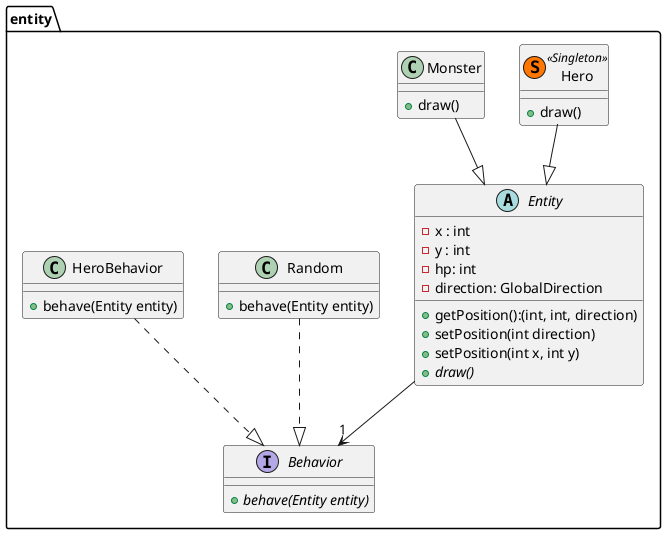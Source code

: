 @startuml

package entity{

    abstract Entity{
        - x : int
        - y : int
        - hp: int
        - direction: GlobalDirection
        + getPosition():(int, int, direction)
        + setPosition(int direction)
        + setPosition(int x, int y)
        + {abstract} draw()
    }

    class Hero << (S,#FF7700) Singleton >>{
        + draw()
    }

    class Monster{
        + draw()
    }

    interface Behavior{
        + {abstract} behave(Entity entity)
    }

    class Random{
        + behave(Entity entity)
    }

    class HeroBehavior{
        + behave(Entity entity)
    }

}

Hero --|> Entity
Monster --|> Entity
Entity --> "1" Behavior
HeroBehavior ..|> Behavior
Random ..|> Behavior

@enduml